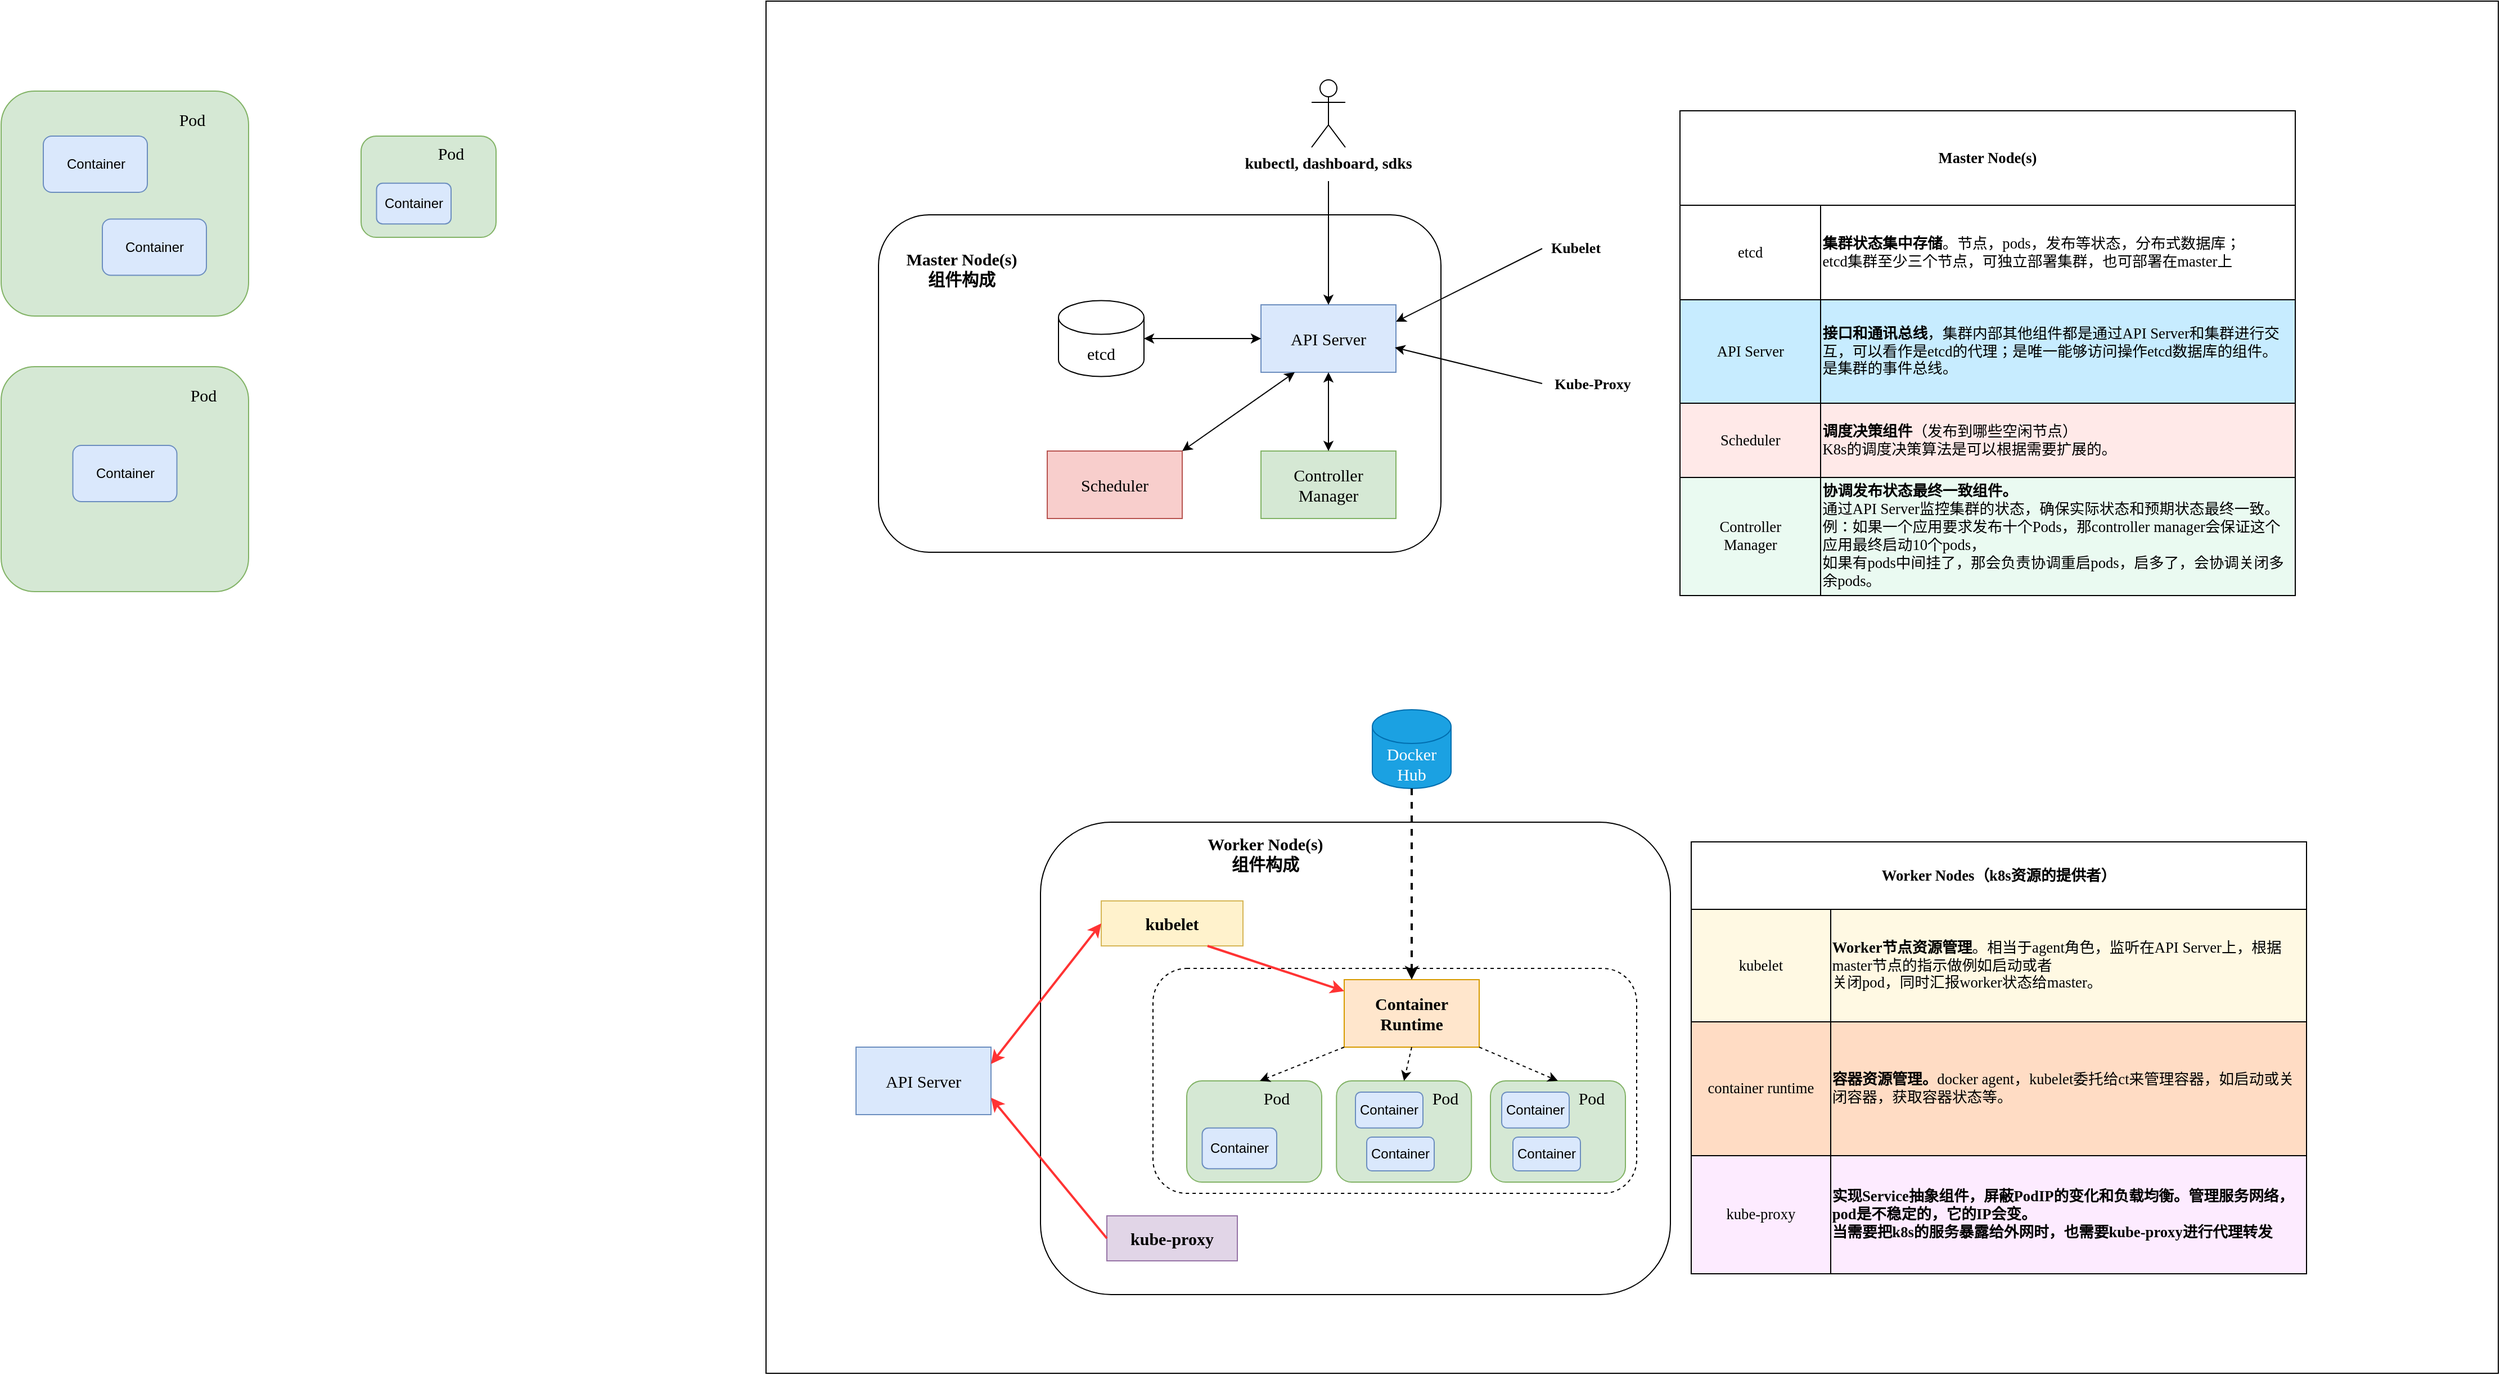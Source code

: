 <mxfile version="18.0.3" type="github">
  <diagram id="0OIr32N4mZWq5NwwVB7Z" name="Page-1">
    <mxGraphModel dx="2187" dy="745" grid="1" gridSize="10" guides="1" tooltips="1" connect="1" arrows="1" fold="1" page="1" pageScale="1" pageWidth="827" pageHeight="1169" math="0" shadow="0">
      <root>
        <mxCell id="0" />
        <mxCell id="1" parent="0" />
        <mxCell id="_o6XQVJBd2mjOYgitS4h-54" value="" style="rounded=0;whiteSpace=wrap;html=1;labelBackgroundColor=none;labelBorderColor=default;fontFamily=Times New Roman;fontSize=15;" vertex="1" parent="1">
          <mxGeometry x="240" y="70" width="1540" height="1220" as="geometry" />
        </mxCell>
        <mxCell id="_o6XQVJBd2mjOYgitS4h-55" value="" style="rounded=1;whiteSpace=wrap;html=1;labelBackgroundColor=none;labelBorderColor=default;fontFamily=Times New Roman;fontSize=15;" vertex="1" parent="1">
          <mxGeometry x="484" y="800" width="560" height="420" as="geometry" />
        </mxCell>
        <mxCell id="_o6XQVJBd2mjOYgitS4h-60" value="" style="rounded=1;whiteSpace=wrap;html=1;labelBackgroundColor=none;labelBorderColor=none;fontFamily=Times New Roman;fontSize=15;dashed=1;" vertex="1" parent="1">
          <mxGeometry x="584" y="930" width="430" height="200" as="geometry" />
        </mxCell>
        <mxCell id="84oyKUZuQ5dPgv2zPIhg-3" value="" style="rounded=1;whiteSpace=wrap;html=1;fillColor=#d5e8d4;strokeColor=#82b366;" parent="1" vertex="1">
          <mxGeometry x="-440" y="150" width="220" height="200" as="geometry" />
        </mxCell>
        <mxCell id="84oyKUZuQ5dPgv2zPIhg-2" value="Container" style="rounded=1;whiteSpace=wrap;html=1;fillColor=#dae8fc;strokeColor=#6c8ebf;" parent="1" vertex="1">
          <mxGeometry x="-402.5" y="190" width="92.5" height="50" as="geometry" />
        </mxCell>
        <mxCell id="84oyKUZuQ5dPgv2zPIhg-4" value="" style="rounded=1;whiteSpace=wrap;html=1;" parent="1" vertex="1">
          <mxGeometry x="340" y="260" width="500" height="300" as="geometry" />
        </mxCell>
        <mxCell id="84oyKUZuQ5dPgv2zPIhg-5" value="Master Node(s)&lt;br&gt;组件构成" style="text;html=1;strokeColor=none;fillColor=none;align=center;verticalAlign=middle;whiteSpace=wrap;rounded=0;fontSize=15;fontStyle=1;fontFamily=Times New Roman;" parent="1" vertex="1">
          <mxGeometry x="344" y="290" width="140" height="35" as="geometry" />
        </mxCell>
        <mxCell id="84oyKUZuQ5dPgv2zPIhg-6" value="etcd" style="shape=cylinder3;whiteSpace=wrap;html=1;boundedLbl=1;backgroundOutline=1;size=15;fontFamily=Times New Roman;fontSize=15;" parent="1" vertex="1">
          <mxGeometry x="500" y="336.25" width="76" height="67.5" as="geometry" />
        </mxCell>
        <mxCell id="84oyKUZuQ5dPgv2zPIhg-7" value="API Server" style="rounded=0;whiteSpace=wrap;html=1;fontFamily=Times New Roman;fontSize=15;fillColor=#dae8fc;strokeColor=#6c8ebf;" parent="1" vertex="1">
          <mxGeometry x="680" y="340" width="120" height="60" as="geometry" />
        </mxCell>
        <mxCell id="84oyKUZuQ5dPgv2zPIhg-8" value="Controller&lt;br&gt;Manager" style="rounded=0;whiteSpace=wrap;html=1;fontFamily=Times New Roman;fontSize=15;fillColor=#d5e8d4;strokeColor=#82b366;" parent="1" vertex="1">
          <mxGeometry x="680" y="470" width="120" height="60" as="geometry" />
        </mxCell>
        <mxCell id="84oyKUZuQ5dPgv2zPIhg-9" value="Scheduler" style="rounded=0;whiteSpace=wrap;html=1;fontFamily=Times New Roman;fontSize=15;fillColor=#f8cecc;strokeColor=#b85450;" parent="1" vertex="1">
          <mxGeometry x="490" y="470" width="120" height="60" as="geometry" />
        </mxCell>
        <mxCell id="_o6XQVJBd2mjOYgitS4h-5" value="" style="endArrow=classic;html=1;rounded=0;entryX=1;entryY=0.25;entryDx=0;entryDy=0;" edge="1" parent="1" target="84oyKUZuQ5dPgv2zPIhg-7">
          <mxGeometry width="50" height="50" relative="1" as="geometry">
            <mxPoint x="930" y="290" as="sourcePoint" />
            <mxPoint x="750" y="340" as="targetPoint" />
          </mxGeometry>
        </mxCell>
        <mxCell id="_o6XQVJBd2mjOYgitS4h-6" value="Kubelet" style="text;html=1;strokeColor=none;fillColor=none;align=center;verticalAlign=middle;whiteSpace=wrap;rounded=0;fontStyle=1;fontSize=13;fontFamily=Times New Roman;" vertex="1" parent="1">
          <mxGeometry x="930" y="280" width="60" height="17.5" as="geometry" />
        </mxCell>
        <mxCell id="_o6XQVJBd2mjOYgitS4h-7" value="" style="endArrow=classic;html=1;rounded=0;fontFamily=Times New Roman;fontSize=13;entryX=0.992;entryY=0.633;entryDx=0;entryDy=0;entryPerimeter=0;" edge="1" parent="1" target="84oyKUZuQ5dPgv2zPIhg-7">
          <mxGeometry width="50" height="50" relative="1" as="geometry">
            <mxPoint x="930" y="410" as="sourcePoint" />
            <mxPoint x="980" y="410" as="targetPoint" />
          </mxGeometry>
        </mxCell>
        <mxCell id="_o6XQVJBd2mjOYgitS4h-8" value="Kube-Proxy" style="text;html=1;strokeColor=none;fillColor=none;align=center;verticalAlign=middle;whiteSpace=wrap;rounded=0;fontFamily=Times New Roman;fontSize=13;fontStyle=1" vertex="1" parent="1">
          <mxGeometry x="930" y="395" width="90" height="30" as="geometry" />
        </mxCell>
        <mxCell id="_o6XQVJBd2mjOYgitS4h-9" value="" style="endArrow=classic;html=1;rounded=0;fontFamily=Times New Roman;fontSize=13;entryX=0.5;entryY=0;entryDx=0;entryDy=0;" edge="1" parent="1" target="84oyKUZuQ5dPgv2zPIhg-7">
          <mxGeometry width="50" height="50" relative="1" as="geometry">
            <mxPoint x="740" y="230" as="sourcePoint" />
            <mxPoint x="750" y="180" as="targetPoint" />
          </mxGeometry>
        </mxCell>
        <mxCell id="_o6XQVJBd2mjOYgitS4h-10" value="kubectl, dashboard, sdks" style="text;html=1;strokeColor=none;fillColor=none;align=center;verticalAlign=middle;whiteSpace=wrap;rounded=0;fontFamily=Times New Roman;fontSize=14;fontStyle=1" vertex="1" parent="1">
          <mxGeometry x="580" y="200" width="320" height="30" as="geometry" />
        </mxCell>
        <mxCell id="_o6XQVJBd2mjOYgitS4h-11" value="" style="shape=umlActor;verticalLabelPosition=bottom;verticalAlign=top;html=1;outlineConnect=0;fontFamily=Times New Roman;fontSize=14;" vertex="1" parent="1">
          <mxGeometry x="725" y="140" width="30" height="60" as="geometry" />
        </mxCell>
        <mxCell id="_o6XQVJBd2mjOYgitS4h-56" value="Worker Node(s)&lt;br&gt;组件构成" style="text;html=1;strokeColor=none;fillColor=none;align=center;verticalAlign=middle;whiteSpace=wrap;rounded=0;fontSize=15;fontStyle=1;fontFamily=Times New Roman;" vertex="1" parent="1">
          <mxGeometry x="614" y="810" width="140" height="35" as="geometry" />
        </mxCell>
        <mxCell id="_o6XQVJBd2mjOYgitS4h-57" value="kubelet" style="rounded=0;whiteSpace=wrap;html=1;labelBackgroundColor=none;labelBorderColor=none;fontFamily=Times New Roman;fontSize=15;fontStyle=1;fillColor=#fff2cc;strokeColor=#d6b656;" vertex="1" parent="1">
          <mxGeometry x="538" y="870" width="126" height="40" as="geometry" />
        </mxCell>
        <mxCell id="_o6XQVJBd2mjOYgitS4h-58" value="Container&lt;br&gt;Runtime" style="rounded=0;whiteSpace=wrap;html=1;labelBackgroundColor=none;labelBorderColor=none;fontFamily=Times New Roman;fontSize=15;fontStyle=1;fillColor=#ffe6cc;strokeColor=#d79b00;" vertex="1" parent="1">
          <mxGeometry x="754" y="940" width="120" height="60" as="geometry" />
        </mxCell>
        <mxCell id="_o6XQVJBd2mjOYgitS4h-59" value="kube-proxy" style="rounded=0;whiteSpace=wrap;html=1;labelBackgroundColor=none;labelBorderColor=none;fontFamily=Times New Roman;fontSize=15;fontStyle=1;fillColor=#e1d5e7;strokeColor=#9673a6;" vertex="1" parent="1">
          <mxGeometry x="543" y="1150" width="116" height="40" as="geometry" />
        </mxCell>
        <mxCell id="_o6XQVJBd2mjOYgitS4h-61" value="Container" style="rounded=1;whiteSpace=wrap;html=1;fillColor=#dae8fc;strokeColor=#6c8ebf;" vertex="1" parent="1">
          <mxGeometry x="-350" y="263.75" width="92.5" height="50" as="geometry" />
        </mxCell>
        <mxCell id="_o6XQVJBd2mjOYgitS4h-62" value="" style="rounded=1;whiteSpace=wrap;html=1;fillColor=#d5e8d4;strokeColor=#82b366;" vertex="1" parent="1">
          <mxGeometry x="-120" y="190" width="120" height="90" as="geometry" />
        </mxCell>
        <mxCell id="_o6XQVJBd2mjOYgitS4h-63" value="Container" style="rounded=1;whiteSpace=wrap;html=1;fillColor=#dae8fc;strokeColor=#6c8ebf;" vertex="1" parent="1">
          <mxGeometry x="-106.25" y="231.88" width="66.25" height="36.25" as="geometry" />
        </mxCell>
        <mxCell id="_o6XQVJBd2mjOYgitS4h-65" value="Pod" style="text;html=1;strokeColor=none;fillColor=none;align=center;verticalAlign=middle;whiteSpace=wrap;rounded=0;dashed=1;labelBackgroundColor=none;labelBorderColor=none;fontFamily=Times New Roman;fontSize=15;" vertex="1" parent="1">
          <mxGeometry x="-300" y="160" width="60" height="30" as="geometry" />
        </mxCell>
        <mxCell id="_o6XQVJBd2mjOYgitS4h-66" value="Pod" style="text;html=1;strokeColor=none;fillColor=none;align=center;verticalAlign=middle;whiteSpace=wrap;rounded=0;dashed=1;labelBackgroundColor=none;labelBorderColor=none;fontFamily=Times New Roman;fontSize=15;" vertex="1" parent="1">
          <mxGeometry x="-70" y="190" width="60" height="30" as="geometry" />
        </mxCell>
        <mxCell id="_o6XQVJBd2mjOYgitS4h-67" value="" style="rounded=1;whiteSpace=wrap;html=1;fillColor=#d5e8d4;strokeColor=#82b366;" vertex="1" parent="1">
          <mxGeometry x="-440" y="395" width="220" height="200" as="geometry" />
        </mxCell>
        <mxCell id="_o6XQVJBd2mjOYgitS4h-68" value="Container" style="rounded=1;whiteSpace=wrap;html=1;fillColor=#dae8fc;strokeColor=#6c8ebf;" vertex="1" parent="1">
          <mxGeometry x="-376.25" y="465" width="92.5" height="50" as="geometry" />
        </mxCell>
        <mxCell id="_o6XQVJBd2mjOYgitS4h-69" value="Pod" style="text;html=1;strokeColor=none;fillColor=none;align=center;verticalAlign=middle;whiteSpace=wrap;rounded=0;dashed=1;labelBackgroundColor=none;labelBorderColor=none;fontFamily=Times New Roman;fontSize=15;" vertex="1" parent="1">
          <mxGeometry x="-290" y="405" width="60" height="30" as="geometry" />
        </mxCell>
        <mxCell id="_o6XQVJBd2mjOYgitS4h-70" value="" style="rounded=1;whiteSpace=wrap;html=1;fillColor=#d5e8d4;strokeColor=#82b366;" vertex="1" parent="1">
          <mxGeometry x="614" y="1030" width="120" height="90" as="geometry" />
        </mxCell>
        <mxCell id="_o6XQVJBd2mjOYgitS4h-71" value="Container" style="rounded=1;whiteSpace=wrap;html=1;fillColor=#dae8fc;strokeColor=#6c8ebf;" vertex="1" parent="1">
          <mxGeometry x="627.75" y="1071.88" width="66.25" height="36.25" as="geometry" />
        </mxCell>
        <mxCell id="_o6XQVJBd2mjOYgitS4h-72" value="Pod" style="text;html=1;strokeColor=none;fillColor=none;align=center;verticalAlign=middle;whiteSpace=wrap;rounded=0;dashed=1;labelBackgroundColor=none;labelBorderColor=none;fontFamily=Times New Roman;fontSize=15;" vertex="1" parent="1">
          <mxGeometry x="664" y="1030" width="60" height="30" as="geometry" />
        </mxCell>
        <mxCell id="_o6XQVJBd2mjOYgitS4h-73" value="" style="rounded=1;whiteSpace=wrap;html=1;fillColor=#d5e8d4;strokeColor=#82b366;" vertex="1" parent="1">
          <mxGeometry x="747.13" y="1030" width="120" height="90" as="geometry" />
        </mxCell>
        <mxCell id="_o6XQVJBd2mjOYgitS4h-74" value="Container" style="rounded=1;whiteSpace=wrap;html=1;fillColor=#dae8fc;strokeColor=#6c8ebf;" vertex="1" parent="1">
          <mxGeometry x="774" y="1080" width="60" height="30" as="geometry" />
        </mxCell>
        <mxCell id="_o6XQVJBd2mjOYgitS4h-75" value="Pod" style="text;html=1;strokeColor=none;fillColor=none;align=center;verticalAlign=middle;whiteSpace=wrap;rounded=0;dashed=1;labelBackgroundColor=none;labelBorderColor=none;fontFamily=Times New Roman;fontSize=15;" vertex="1" parent="1">
          <mxGeometry x="814" y="1030" width="60" height="30" as="geometry" />
        </mxCell>
        <mxCell id="_o6XQVJBd2mjOYgitS4h-76" value="Container" style="rounded=1;whiteSpace=wrap;html=1;fillColor=#dae8fc;strokeColor=#6c8ebf;" vertex="1" parent="1">
          <mxGeometry x="764" y="1040" width="60" height="31.88" as="geometry" />
        </mxCell>
        <mxCell id="_o6XQVJBd2mjOYgitS4h-77" value="" style="rounded=1;whiteSpace=wrap;html=1;fillColor=#d5e8d4;strokeColor=#82b366;" vertex="1" parent="1">
          <mxGeometry x="884" y="1030" width="120" height="90" as="geometry" />
        </mxCell>
        <mxCell id="_o6XQVJBd2mjOYgitS4h-78" value="Container" style="rounded=1;whiteSpace=wrap;html=1;fillColor=#dae8fc;strokeColor=#6c8ebf;" vertex="1" parent="1">
          <mxGeometry x="904" y="1080" width="60" height="30" as="geometry" />
        </mxCell>
        <mxCell id="_o6XQVJBd2mjOYgitS4h-79" value="Pod" style="text;html=1;strokeColor=none;fillColor=none;align=center;verticalAlign=middle;whiteSpace=wrap;rounded=0;dashed=1;labelBackgroundColor=none;labelBorderColor=none;fontFamily=Times New Roman;fontSize=15;" vertex="1" parent="1">
          <mxGeometry x="944" y="1030" width="60" height="30" as="geometry" />
        </mxCell>
        <mxCell id="_o6XQVJBd2mjOYgitS4h-80" value="Container" style="rounded=1;whiteSpace=wrap;html=1;fillColor=#dae8fc;strokeColor=#6c8ebf;" vertex="1" parent="1">
          <mxGeometry x="894" y="1040" width="60" height="31.88" as="geometry" />
        </mxCell>
        <mxCell id="_o6XQVJBd2mjOYgitS4h-82" value="" style="endArrow=classic;html=1;rounded=0;fontFamily=Times New Roman;fontSize=15;exitX=0.75;exitY=1;exitDx=0;exitDy=0;strokeColor=#FF3333;strokeWidth=2;" edge="1" parent="1" source="_o6XQVJBd2mjOYgitS4h-57" target="_o6XQVJBd2mjOYgitS4h-58">
          <mxGeometry width="50" height="50" relative="1" as="geometry">
            <mxPoint x="634" y="950" as="sourcePoint" />
            <mxPoint x="684" y="900" as="targetPoint" />
          </mxGeometry>
        </mxCell>
        <mxCell id="_o6XQVJBd2mjOYgitS4h-84" value="" style="endArrow=classic;html=1;rounded=0;fontFamily=Times New Roman;fontSize=15;strokeColor=#000000;entryX=0.5;entryY=0;entryDx=0;entryDy=0;exitX=0.5;exitY=1;exitDx=0;exitDy=0;dashed=1;" edge="1" parent="1" source="_o6XQVJBd2mjOYgitS4h-58" target="_o6XQVJBd2mjOYgitS4h-73">
          <mxGeometry width="50" height="50" relative="1" as="geometry">
            <mxPoint x="704" y="1000" as="sourcePoint" />
            <mxPoint x="754" y="950" as="targetPoint" />
          </mxGeometry>
        </mxCell>
        <mxCell id="_o6XQVJBd2mjOYgitS4h-85" value="" style="endArrow=classic;html=1;rounded=0;fontFamily=Times New Roman;fontSize=15;strokeColor=#000000;entryX=0.25;entryY=0;entryDx=0;entryDy=0;exitX=0;exitY=1;exitDx=0;exitDy=0;dashed=1;" edge="1" parent="1" source="_o6XQVJBd2mjOYgitS4h-58" target="_o6XQVJBd2mjOYgitS4h-72">
          <mxGeometry width="50" height="50" relative="1" as="geometry">
            <mxPoint x="824" y="1010" as="sourcePoint" />
            <mxPoint x="817.13" y="1040" as="targetPoint" />
          </mxGeometry>
        </mxCell>
        <mxCell id="_o6XQVJBd2mjOYgitS4h-86" value="" style="endArrow=classic;html=1;rounded=0;fontFamily=Times New Roman;fontSize=15;strokeColor=#000000;entryX=0.5;entryY=0;entryDx=0;entryDy=0;exitX=1;exitY=1;exitDx=0;exitDy=0;dashed=1;" edge="1" parent="1" source="_o6XQVJBd2mjOYgitS4h-58" target="_o6XQVJBd2mjOYgitS4h-77">
          <mxGeometry width="50" height="50" relative="1" as="geometry">
            <mxPoint x="764" y="1010" as="sourcePoint" />
            <mxPoint x="689" y="1040" as="targetPoint" />
          </mxGeometry>
        </mxCell>
        <mxCell id="_o6XQVJBd2mjOYgitS4h-87" value="Docker&lt;br&gt;Hub" style="shape=cylinder3;whiteSpace=wrap;html=1;boundedLbl=1;backgroundOutline=1;size=15;labelBackgroundColor=none;labelBorderColor=none;fontFamily=Times New Roman;fontSize=15;fillColor=#1ba1e2;fontColor=#ffffff;strokeColor=#006EAF;" vertex="1" parent="1">
          <mxGeometry x="779" y="700" width="70" height="70" as="geometry" />
        </mxCell>
        <mxCell id="_o6XQVJBd2mjOYgitS4h-89" value="" style="endArrow=classic;html=1;rounded=0;fontFamily=Times New Roman;fontSize=15;strokeColor=#000000;strokeWidth=2;dashed=1;entryX=0.5;entryY=0;entryDx=0;entryDy=0;exitX=0.5;exitY=1;exitDx=0;exitDy=0;exitPerimeter=0;" edge="1" parent="1" source="_o6XQVJBd2mjOYgitS4h-87" target="_o6XQVJBd2mjOYgitS4h-58">
          <mxGeometry width="50" height="50" relative="1" as="geometry">
            <mxPoint x="684" y="790" as="sourcePoint" />
            <mxPoint x="734" y="740" as="targetPoint" />
          </mxGeometry>
        </mxCell>
        <mxCell id="_o6XQVJBd2mjOYgitS4h-90" value="API Server" style="rounded=0;whiteSpace=wrap;html=1;fontFamily=Times New Roman;fontSize=15;fillColor=#dae8fc;strokeColor=#6c8ebf;" vertex="1" parent="1">
          <mxGeometry x="320" y="1000" width="120" height="60" as="geometry" />
        </mxCell>
        <mxCell id="_o6XQVJBd2mjOYgitS4h-92" value="" style="endArrow=classic;html=1;rounded=0;fontFamily=Times New Roman;fontSize=15;exitX=0;exitY=0.5;exitDx=0;exitDy=0;strokeColor=#FF3333;strokeWidth=2;entryX=1;entryY=0.75;entryDx=0;entryDy=0;" edge="1" parent="1" source="_o6XQVJBd2mjOYgitS4h-59" target="_o6XQVJBd2mjOYgitS4h-90">
          <mxGeometry width="50" height="50" relative="1" as="geometry">
            <mxPoint x="548" y="900" as="sourcePoint" />
            <mxPoint x="390" y="1025" as="targetPoint" />
          </mxGeometry>
        </mxCell>
        <mxCell id="_o6XQVJBd2mjOYgitS4h-93" value="" style="endArrow=classic;startArrow=classic;html=1;rounded=0;fontFamily=Times New Roman;fontSize=15;strokeColor=#000000;strokeWidth=1;entryX=0.5;entryY=1;entryDx=0;entryDy=0;exitX=0.5;exitY=0;exitDx=0;exitDy=0;" edge="1" parent="1" source="84oyKUZuQ5dPgv2zPIhg-8" target="84oyKUZuQ5dPgv2zPIhg-7">
          <mxGeometry width="50" height="50" relative="1" as="geometry">
            <mxPoint x="680" y="480" as="sourcePoint" />
            <mxPoint x="730" y="430" as="targetPoint" />
          </mxGeometry>
        </mxCell>
        <mxCell id="_o6XQVJBd2mjOYgitS4h-94" value="" style="endArrow=classic;startArrow=classic;html=1;rounded=0;fontFamily=Times New Roman;fontSize=15;strokeColor=#000000;strokeWidth=1;entryX=0.25;entryY=1;entryDx=0;entryDy=0;exitX=1;exitY=0;exitDx=0;exitDy=0;" edge="1" parent="1" source="84oyKUZuQ5dPgv2zPIhg-9" target="84oyKUZuQ5dPgv2zPIhg-7">
          <mxGeometry width="50" height="50" relative="1" as="geometry">
            <mxPoint x="610" y="460" as="sourcePoint" />
            <mxPoint x="660" y="410" as="targetPoint" />
          </mxGeometry>
        </mxCell>
        <mxCell id="_o6XQVJBd2mjOYgitS4h-95" value="" style="endArrow=classic;startArrow=classic;html=1;rounded=0;fontFamily=Times New Roman;fontSize=15;strokeColor=#000000;strokeWidth=1;exitX=1;exitY=0.5;exitDx=0;exitDy=0;exitPerimeter=0;entryX=0;entryY=0.5;entryDx=0;entryDy=0;" edge="1" parent="1" source="84oyKUZuQ5dPgv2zPIhg-6" target="84oyKUZuQ5dPgv2zPIhg-7">
          <mxGeometry width="50" height="50" relative="1" as="geometry">
            <mxPoint x="600" y="390" as="sourcePoint" />
            <mxPoint x="650" y="340" as="targetPoint" />
          </mxGeometry>
        </mxCell>
        <mxCell id="_o6XQVJBd2mjOYgitS4h-96" value="" style="endArrow=classic;startArrow=classic;html=1;rounded=0;fontFamily=Times New Roman;fontSize=15;strokeColor=#FF3333;strokeWidth=2;exitX=1;exitY=0.25;exitDx=0;exitDy=0;entryX=0;entryY=0.5;entryDx=0;entryDy=0;" edge="1" parent="1" source="_o6XQVJBd2mjOYgitS4h-90" target="_o6XQVJBd2mjOYgitS4h-57">
          <mxGeometry width="50" height="50" relative="1" as="geometry">
            <mxPoint x="390" y="950" as="sourcePoint" />
            <mxPoint x="440" y="900" as="targetPoint" />
          </mxGeometry>
        </mxCell>
        <mxCell id="_o6XQVJBd2mjOYgitS4h-97" value="&lt;table style=&quot;border-collapse:collapse&quot;&gt;&lt;colgroup&gt;&lt;col style=&quot;width: 163px;&quot; width=&quot;163&quot;&gt;&lt;col style=&quot;width: 627px;&quot; width=&quot;627&quot;&gt;&lt;/colgroup&gt;&lt;tbody&gt;&lt;tr style=&quot;mso-height-source:userset;height:84px;&quot; height=&quot;84&quot;&gt;&lt;td style=&quot;font-size:10pt;font-weight:bold;color:#000000;border-left: .5pt solid #000000;border-top: .5pt solid #000000;border-right: .5pt solid #000000;border-bottom: .5pt solid #000000;text-align:center;mso-number-format: &#39;General&#39;;&quot; rowspan=&quot;1&quot; colspan=&quot;2&quot;&gt;&lt;font style=&quot;font-size:10pt;font-weight:bold;color:#000000;&quot;&gt;Master Node(s)&lt;/font&gt;&lt;/td&gt;&lt;/tr&gt;&lt;tr style=&quot;mso-height-source:userset;height:84px;&quot; height=&quot;84&quot;&gt;&lt;td style=&quot;font-size:10pt;color:#000000;border-left: .5pt solid #000000;border-right: .5pt solid #000000;border-bottom: .5pt solid #000000;text-align:center;mso-number-format: &#39;General&#39;;&quot;&gt;&lt;font style=&quot;font-size:10pt;color:#000000;&quot;&gt;etcd&lt;/font&gt;&lt;/td&gt;&lt;td style=&quot;font-size: 10pt; color: rgb(0, 0, 0); border-left: 0.5pt solid rgb(0, 0, 0); border-right: 0.5pt solid rgb(0, 0, 0); border-bottom: 0.5pt solid rgb(0, 0, 0); text-align: left;&quot;&gt;&lt;font style=&quot;font-size:10pt;font-weight:bold;color:#000000;&quot;&gt;集群状态集中存储&lt;/font&gt;&lt;font style=&quot;font-size:10pt;color:#000000;&quot;&gt;。节点，pods，发布等状态，分布式数据库；&lt;br style=&quot;mso-data-placement:same-cell;&quot;&gt;etcd集群至少三个节点，可独立部署集群，也可部署在master上&lt;/font&gt;&lt;/td&gt;&lt;/tr&gt;&lt;tr style=&quot;mso-height-source:userset;height:92px;&quot; height=&quot;92&quot;&gt;&lt;td style=&quot;background-color:#c7ecff;font-size:10pt;color:#000000;border-left: .5pt solid #000000;border-top: .5pt solid #000000;border-right: .5pt solid #000000;border-bottom: .5pt solid #000000;text-align:center;mso-number-format: &#39;General&#39;;&quot;&gt;&lt;font style=&quot;font-size:10pt;color:#000000;&quot;&gt;API Server&lt;/font&gt;&lt;/td&gt;&lt;td style=&quot;background-color: rgb(199, 236, 255); font-size: 10pt; color: rgb(0, 0, 0); border-width: 0.5pt; border-style: solid; border-color: rgb(0, 0, 0); text-align: left;&quot;&gt;&lt;font style=&quot;font-size:10pt;font-weight:bold;color:#000000;&quot;&gt;接口和通讯总线&lt;/font&gt;&lt;font style=&quot;font-size:10pt;color:#000000;&quot;&gt;，集群内部其他组件都是通过API Server和集群进行交互，可以看作是etcd的代理；是唯一能够访问操作etcd数据库的组件。&lt;br style=&quot;mso-data-placement:same-cell;&quot;&gt;是集群的事件总线。&lt;/font&gt;&lt;/td&gt;&lt;/tr&gt;&lt;tr style=&quot;mso-height-source:userset;height:66px;&quot; height=&quot;66&quot;&gt;&lt;td style=&quot;background-color:#ffe9e8;font-size:10pt;color:#000000;border-left: .5pt solid #000000;border-top: .5pt solid #000000;border-right: .5pt solid #000000;border-bottom: .5pt solid #000000;text-align:center;mso-number-format: &#39;General&#39;;&quot;&gt;&lt;font style=&quot;font-size:10pt;color:#000000;&quot;&gt;Scheduler&lt;/font&gt;&lt;/td&gt;&lt;td style=&quot;background-color: rgb(255, 233, 232); font-size: 10pt; color: rgb(0, 0, 0); border-width: 0.5pt; border-style: solid; border-color: rgb(0, 0, 0); text-align: left;&quot;&gt;&lt;font style=&quot;font-size:10pt;font-weight:bold;color:#000000;&quot;&gt;调度决策组件&lt;/font&gt;&lt;font style=&quot;font-size:10pt;color:#000000;&quot;&gt;（发布到哪些空闲节点）&lt;br style=&quot;mso-data-placement:same-cell;&quot;&gt;K8s的调度决策算法是可以根据需要扩展的。&lt;/font&gt;&lt;/td&gt;&lt;/tr&gt;&lt;tr style=&quot;mso-height-source:userset;height:105px;&quot; height=&quot;105&quot;&gt;&lt;td style=&quot;background-color: rgb(234, 250, 241); font-size: 10pt; color: rgb(0, 0, 0); border-width: 0.5pt; border-style: solid; border-color: rgb(0, 0, 0); text-align: center;&quot;&gt;&lt;font style=&quot;font-size:10pt;color:#000000;&quot;&gt;Controller &lt;br style=&quot;mso-data-placement:same-cell;&quot;&gt;Manager&lt;/font&gt;&lt;/td&gt;&lt;td style=&quot;background-color: rgb(234, 250, 241); font-size: 10pt; color: rgb(0, 0, 0); border-width: 0.5pt; border-style: solid; border-color: rgb(0, 0, 0); text-align: left;&quot;&gt;&lt;font style=&quot;font-size:10pt;font-weight:bold;color:#000000;&quot;&gt;协调发布状态最终一致组件。&lt;/font&gt;&lt;font style=&quot;font-size:10pt;color:#000000;&quot;&gt;&lt;br style=&quot;mso-data-placement:same-cell;&quot;&gt;通过API Server监控集群的状态，确保实际状态和预期状态最终一致。&lt;br style=&quot;mso-data-placement:same-cell;&quot;&gt;例：如果一个应用要求发布十个Pods，那controller manager会保证这个应用最终启动10个pods，&lt;br style=&quot;mso-data-placement:same-cell;&quot;&gt;如果有pods中间挂了，那会负责协调重启pods，启多了，会协调关闭多余pods。&lt;/font&gt;&lt;/td&gt;&lt;/tr&gt;&lt;/tbody&gt;&lt;/table&gt;" style="text;whiteSpace=wrap;html=1;fontSize=15;fontFamily=Times New Roman;" vertex="1" parent="1">
          <mxGeometry x="1050" y="160" width="550" height="470" as="geometry" />
        </mxCell>
        <mxCell id="_o6XQVJBd2mjOYgitS4h-99" value="&lt;table style=&quot;border-collapse:collapse&quot;&gt;&lt;colgroup&gt;&lt;col style=&quot;width: 163px;&quot; width=&quot;163&quot;&gt;&lt;col style=&quot;width: 627px;&quot; width=&quot;627&quot;&gt;&lt;/colgroup&gt;&lt;tbody&gt;&lt;tr style=&quot;mso-height-source:userset;height:60px;&quot; height=&quot;60&quot;&gt;&lt;td style=&quot;font-size:10pt;font-weight:bold;color:#000000;border-left: .5pt solid #000000;border-top: .5pt solid #000000;border-right: .5pt solid #000000;border-bottom: .5pt solid #000000;text-align:center;mso-number-format: &#39;General&#39;;&quot; rowspan=&quot;1&quot; colspan=&quot;2&quot;&gt;&lt;font style=&quot;font-size:10pt;font-weight:bold;color:#000000;&quot;&gt;Worker Nodes（k8s资源的提供者）&lt;/font&gt;&lt;/td&gt;&lt;/tr&gt;&lt;tr style=&quot;mso-height-source:userset;height:100px;&quot; height=&quot;100&quot;&gt;&lt;td style=&quot;background-color:#fff9e3;font-size:10pt;color:#000000;border-left: .5pt solid #000000;border-top: .5pt solid #000000;border-right: .5pt solid #000000;text-align:center;mso-number-format: &#39;General&#39;;&quot;&gt;&lt;font style=&quot;font-size:10pt;color:#000000;&quot;&gt;kubelet&lt;/font&gt;&lt;/td&gt;&lt;td style=&quot;background-color: rgb(255, 249, 227); font-size: 10pt; color: rgb(0, 0, 0); border-left: 0.5pt solid rgb(0, 0, 0); border-top: 0.5pt solid rgb(0, 0, 0); border-right: 0.5pt solid rgb(0, 0, 0); text-align: left;&quot;&gt;&lt;font style=&quot;font-size:10pt;font-weight:bold;color:#000000;&quot;&gt;Worker节点资源管理&lt;/font&gt;&lt;font style=&quot;font-size:10pt;color:#000000;&quot;&gt;。相当于agent角色，监听在API Server上，根据master节点的指示做例如启动或者&lt;br style=&quot;mso-data-placement:same-cell;&quot;&gt;关闭pod，同时汇报worker状态给master。&lt;/font&gt;&lt;/td&gt;&lt;/tr&gt;&lt;tr style=&quot;mso-height-source:userset;height:119px;&quot; height=&quot;119&quot;&gt;&lt;td style=&quot;background-color:#ffdcc4;font-size:10pt;color:#000000;border-left: .5pt solid #000000;border-top: .5pt solid #000000;border-right: .5pt solid #000000;border-bottom: .5pt solid #000000;text-align:center;mso-number-format: &#39;General&#39;;&quot;&gt;&lt;font style=&quot;font-size:10pt;color:#000000;&quot;&gt;container runtime&lt;/font&gt;&lt;/td&gt;&lt;td style=&quot;background-color: rgb(255, 220, 196); font-size: 10pt; color: rgb(0, 0, 0); border-width: 0.5pt; border-style: solid; border-color: rgb(0, 0, 0); text-align: left;&quot;&gt;&lt;font style=&quot;font-weight: bold; font-size: 10pt; color: rgb(0, 0, 0);&quot;&gt;容器资源管理&lt;/font&gt;&lt;font style=&quot;font-size: 10pt; color: rgb(0, 0, 0);&quot;&gt;&lt;b&gt;。&lt;/b&gt;docker agent，kubelet委托给ct来管理容器，如启动或关闭容器，获取容器状态等。&lt;/font&gt;&lt;/td&gt;&lt;/tr&gt;&lt;tr style=&quot;mso-height-source:userset;height:105px;&quot; height=&quot;105&quot;&gt;&lt;td style=&quot;background-color:#fdebff;font-size:10pt;color:#000000;border-left: .5pt solid #000000;border-top: .5pt solid #000000;border-right: .5pt solid #000000;border-bottom: .5pt solid #000000;text-align:center;mso-number-format: &#39;General&#39;;&quot;&gt;&lt;font style=&quot;font-size:10pt;color:#000000;&quot;&gt;kube-proxy&lt;/font&gt;&lt;/td&gt;&lt;td style=&quot;background-color: rgb(253, 235, 255); font-size: 10pt; font-weight: bold; color: rgb(0, 0, 0); border-width: 0.5pt; border-style: solid; border-color: rgb(0, 0, 0); text-align: left;&quot;&gt;&lt;font style=&quot;font-size:10pt;font-weight:bold;color:#000000;&quot;&gt;实现Service抽象组件，屏蔽PodIP的变化和负载均衡。&lt;/font&gt;&lt;font style=&quot;font-size:10pt;color:#000000;&quot;&gt;管理服务网络，pod是不稳定的，它的IP会变。&lt;br style=&quot;mso-data-placement:same-cell;&quot;&gt;当需要把k8s的服务暴露给外网时，也需要kube-proxy进行代理转发&lt;/font&gt;&lt;/td&gt;&lt;/tr&gt;&lt;/tbody&gt;&lt;/table&gt;" style="text;whiteSpace=wrap;html=1;fontSize=15;fontFamily=Times New Roman;" vertex="1" parent="1">
          <mxGeometry x="1060" y="810" width="550" height="400" as="geometry" />
        </mxCell>
      </root>
    </mxGraphModel>
  </diagram>
</mxfile>
